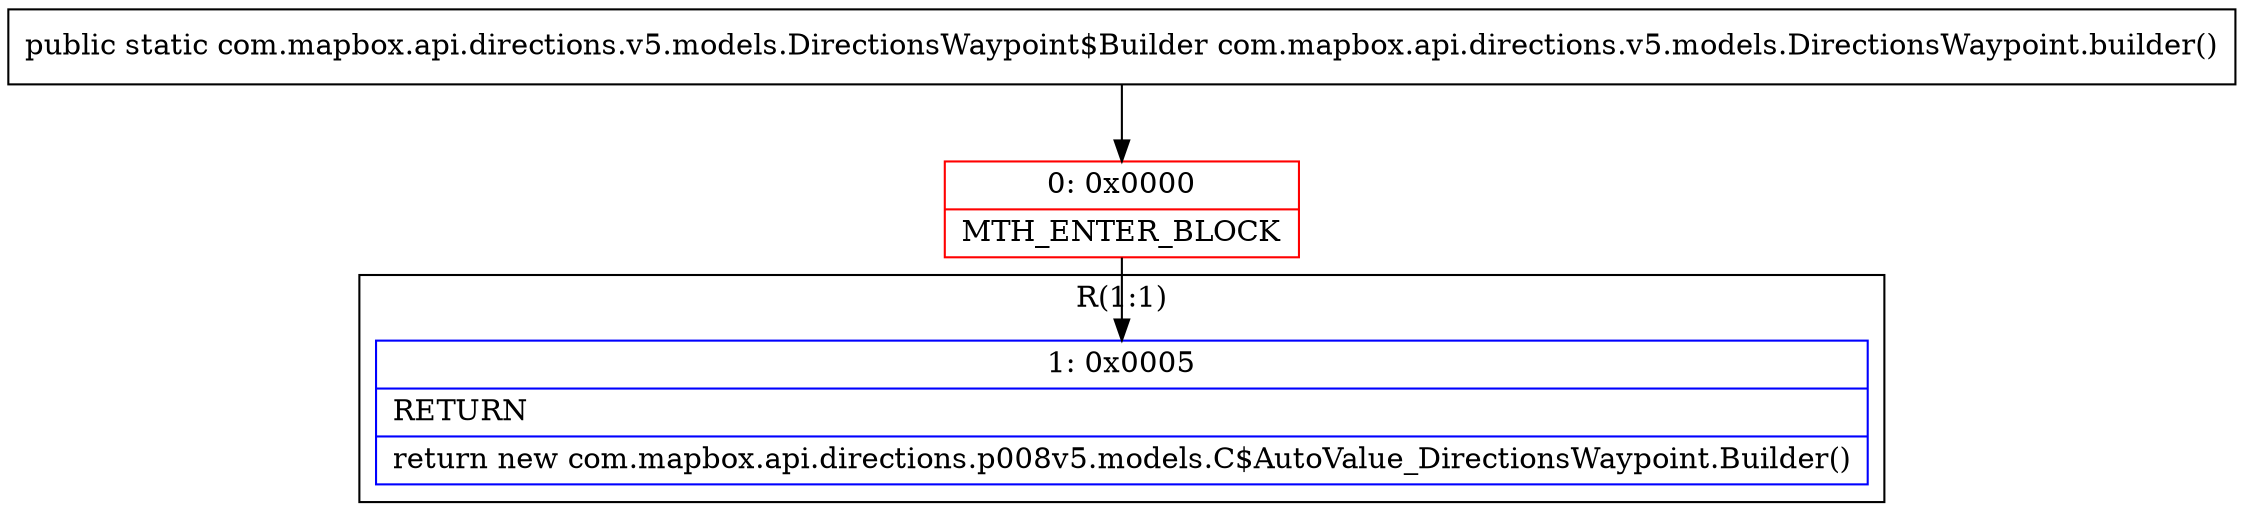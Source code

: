 digraph "CFG forcom.mapbox.api.directions.v5.models.DirectionsWaypoint.builder()Lcom\/mapbox\/api\/directions\/v5\/models\/DirectionsWaypoint$Builder;" {
subgraph cluster_Region_552713434 {
label = "R(1:1)";
node [shape=record,color=blue];
Node_1 [shape=record,label="{1\:\ 0x0005|RETURN\l|return new com.mapbox.api.directions.p008v5.models.C$AutoValue_DirectionsWaypoint.Builder()\l}"];
}
Node_0 [shape=record,color=red,label="{0\:\ 0x0000|MTH_ENTER_BLOCK\l}"];
MethodNode[shape=record,label="{public static com.mapbox.api.directions.v5.models.DirectionsWaypoint$Builder com.mapbox.api.directions.v5.models.DirectionsWaypoint.builder() }"];
MethodNode -> Node_0;
Node_0 -> Node_1;
}

